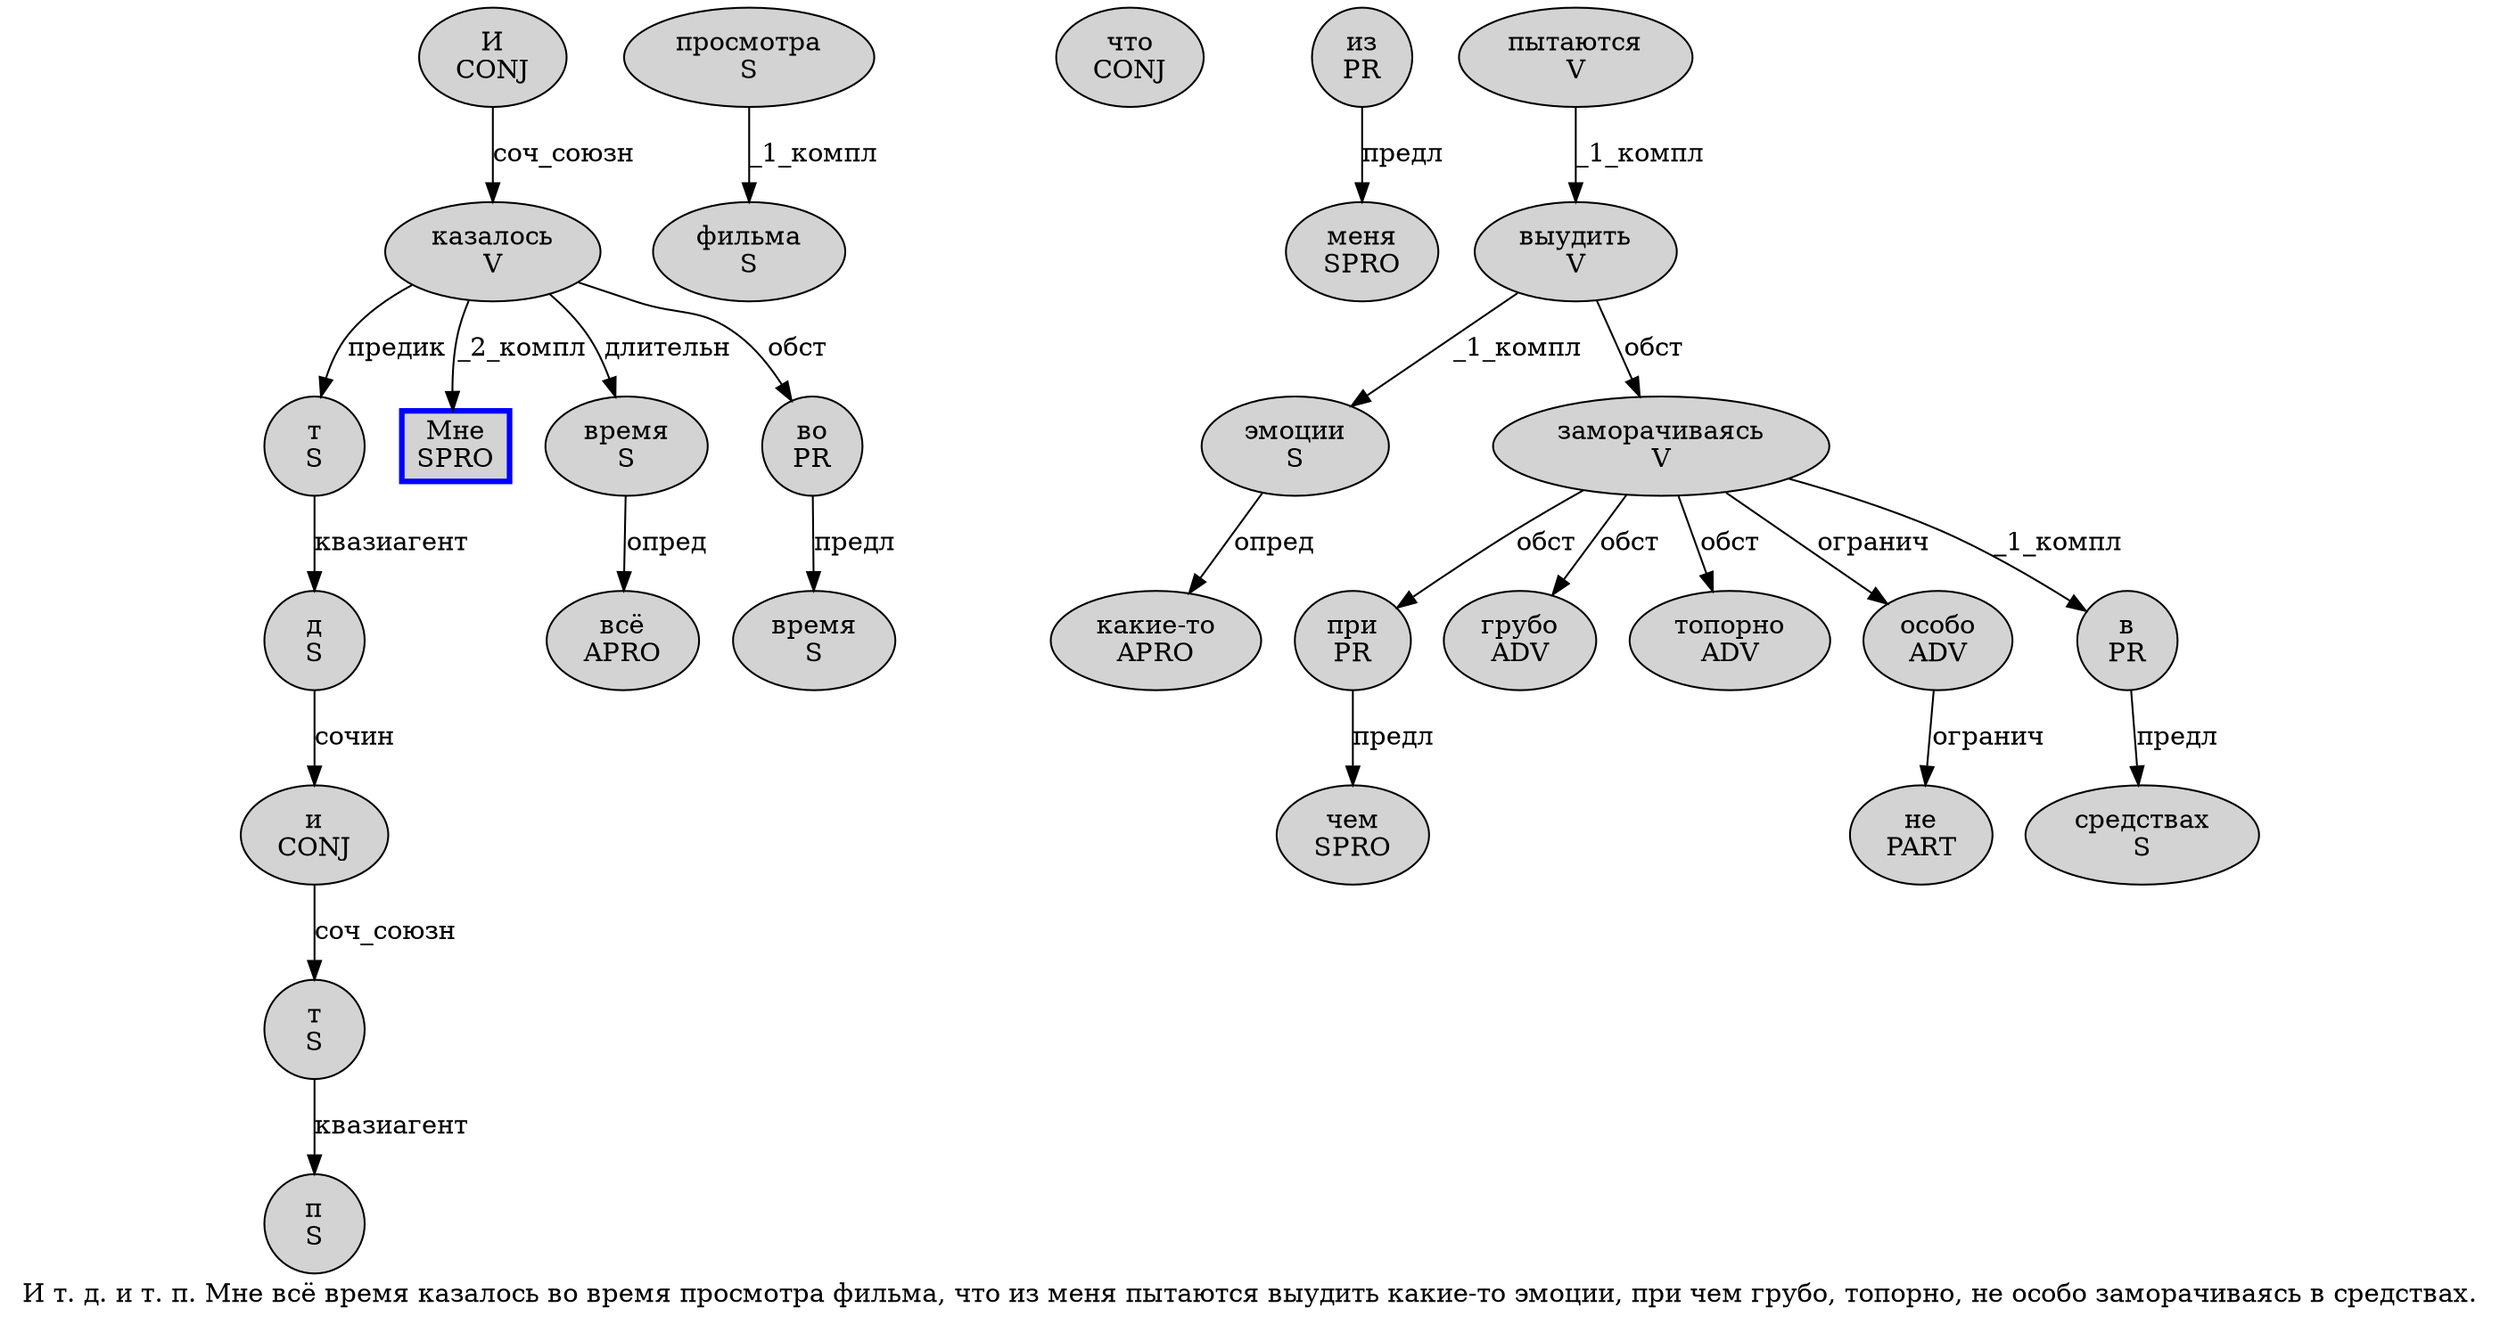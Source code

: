 digraph SENTENCE_2302 {
	graph [label="И т. д. и т. п. Мне всё время казалось во время просмотра фильма, что из меня пытаются выудить какие-то эмоции, при чем грубо, топорно, не особо заморачиваясь в средствах."]
	node [style=filled]
		0 [label="И
CONJ" color="" fillcolor=lightgray penwidth=1 shape=ellipse]
		1 [label="т
S" color="" fillcolor=lightgray penwidth=1 shape=ellipse]
		3 [label="д
S" color="" fillcolor=lightgray penwidth=1 shape=ellipse]
		5 [label="и
CONJ" color="" fillcolor=lightgray penwidth=1 shape=ellipse]
		6 [label="т
S" color="" fillcolor=lightgray penwidth=1 shape=ellipse]
		8 [label="п
S" color="" fillcolor=lightgray penwidth=1 shape=ellipse]
		10 [label="Мне
SPRO" color=blue fillcolor=lightgray penwidth=3 shape=box]
		11 [label="всё
APRO" color="" fillcolor=lightgray penwidth=1 shape=ellipse]
		12 [label="время
S" color="" fillcolor=lightgray penwidth=1 shape=ellipse]
		13 [label="казалось
V" color="" fillcolor=lightgray penwidth=1 shape=ellipse]
		14 [label="во
PR" color="" fillcolor=lightgray penwidth=1 shape=ellipse]
		15 [label="время
S" color="" fillcolor=lightgray penwidth=1 shape=ellipse]
		16 [label="просмотра
S" color="" fillcolor=lightgray penwidth=1 shape=ellipse]
		17 [label="фильма
S" color="" fillcolor=lightgray penwidth=1 shape=ellipse]
		19 [label="что
CONJ" color="" fillcolor=lightgray penwidth=1 shape=ellipse]
		20 [label="из
PR" color="" fillcolor=lightgray penwidth=1 shape=ellipse]
		21 [label="меня
SPRO" color="" fillcolor=lightgray penwidth=1 shape=ellipse]
		22 [label="пытаются
V" color="" fillcolor=lightgray penwidth=1 shape=ellipse]
		23 [label="выудить
V" color="" fillcolor=lightgray penwidth=1 shape=ellipse]
		24 [label="какие-то
APRO" color="" fillcolor=lightgray penwidth=1 shape=ellipse]
		25 [label="эмоции
S" color="" fillcolor=lightgray penwidth=1 shape=ellipse]
		27 [label="при
PR" color="" fillcolor=lightgray penwidth=1 shape=ellipse]
		28 [label="чем
SPRO" color="" fillcolor=lightgray penwidth=1 shape=ellipse]
		29 [label="грубо
ADV" color="" fillcolor=lightgray penwidth=1 shape=ellipse]
		31 [label="топорно
ADV" color="" fillcolor=lightgray penwidth=1 shape=ellipse]
		33 [label="не
PART" color="" fillcolor=lightgray penwidth=1 shape=ellipse]
		34 [label="особо
ADV" color="" fillcolor=lightgray penwidth=1 shape=ellipse]
		35 [label="заморачиваясь
V" color="" fillcolor=lightgray penwidth=1 shape=ellipse]
		36 [label="в
PR" color="" fillcolor=lightgray penwidth=1 shape=ellipse]
		37 [label="средствах
S" color="" fillcolor=lightgray penwidth=1 shape=ellipse]
			16 -> 17 [label="_1_компл"]
			22 -> 23 [label="_1_компл"]
			12 -> 11 [label="опред"]
			1 -> 3 [label="квазиагент"]
			13 -> 1 [label="предик"]
			13 -> 10 [label="_2_компл"]
			13 -> 12 [label="длительн"]
			13 -> 14 [label="обст"]
			0 -> 13 [label="соч_союзн"]
			27 -> 28 [label="предл"]
			25 -> 24 [label="опред"]
			20 -> 21 [label="предл"]
			14 -> 15 [label="предл"]
			3 -> 5 [label="сочин"]
			35 -> 27 [label="обст"]
			35 -> 29 [label="обст"]
			35 -> 31 [label="обст"]
			35 -> 34 [label="огранич"]
			35 -> 36 [label="_1_компл"]
			5 -> 6 [label="соч_союзн"]
			6 -> 8 [label="квазиагент"]
			34 -> 33 [label="огранич"]
			36 -> 37 [label="предл"]
			23 -> 25 [label="_1_компл"]
			23 -> 35 [label="обст"]
}